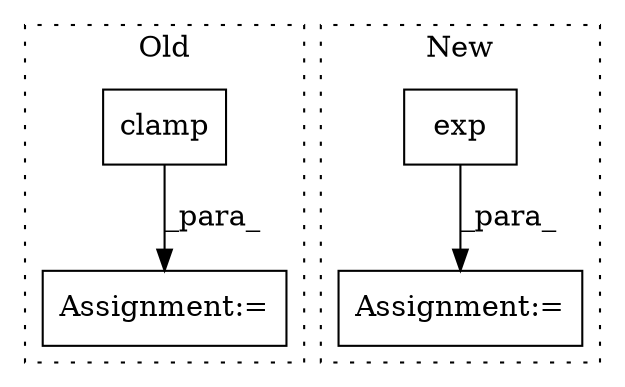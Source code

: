 digraph G {
subgraph cluster0 {
1 [label="clamp" a="32" s="3420,3444" l="6,1" shape="box"];
3 [label="Assignment:=" a="7" s="3417" l="1" shape="box"];
label = "Old";
style="dotted";
}
subgraph cluster1 {
2 [label="exp" a="32" s="3446" l="5" shape="box"];
4 [label="Assignment:=" a="7" s="3426" l="1" shape="box"];
label = "New";
style="dotted";
}
1 -> 3 [label="_para_"];
2 -> 4 [label="_para_"];
}